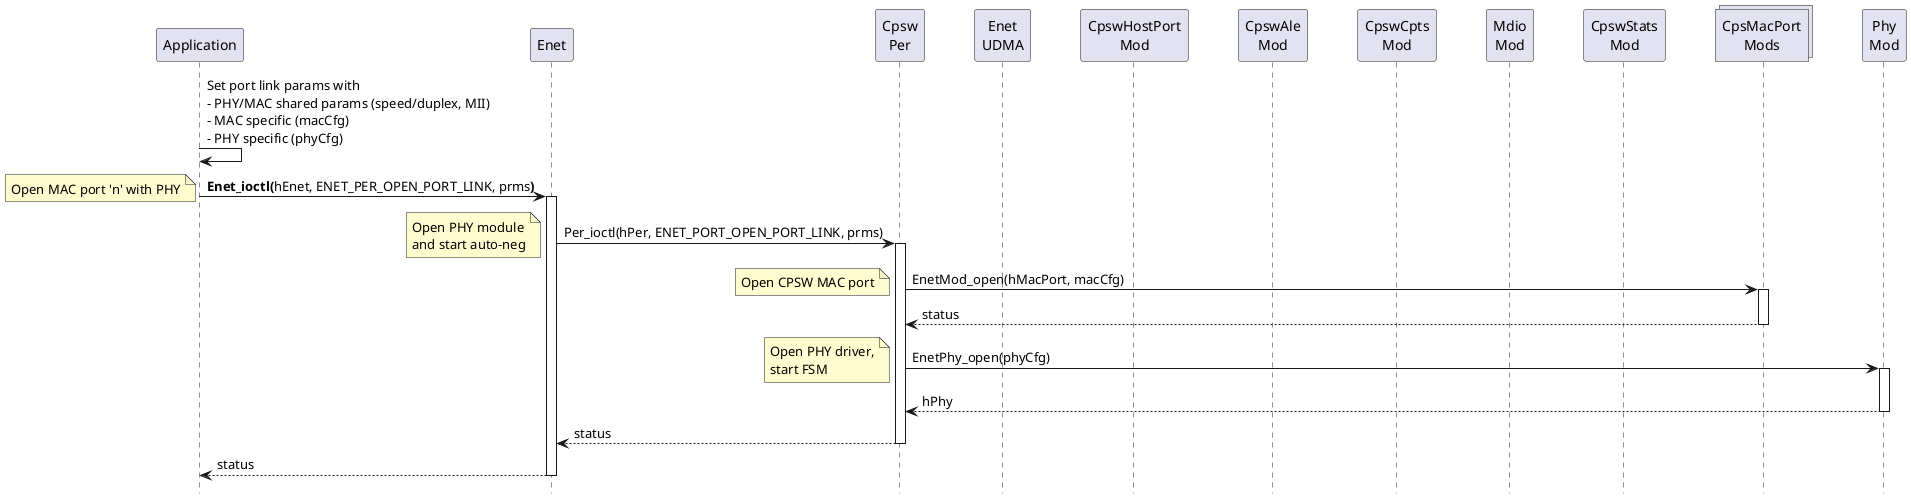 @startuml
'Enet open sequence

skinparam sequenceParticipantPadding 20

skinparam note {
    BackgroundColor #FFFDD0
}

hide footbox

participant App   as "Application"       order 1
participant Enet  as "Enet"              order 2
participant Per   as "Cpsw\nPer"         order 3
participant Dma   as "Enet\nUDMA"        order 4
participant Host  as "CpswHostPort\nMod" order 5
participant Ale   as "CpswAle\nMod"      order 6
participant Cpts  as "CpswCpts\nMod"     order 7
participant Mdio  as "Mdio\nMod"         order 8
participant Stats as "CpswStats\nMod"    order 9
collections Mac   as "CpsMacPort\nMods"  order 10
participant Phy   as "Phy\nMod"          order 11

App   -> App             : Set port link params with\n- PHY/MAC shared params (speed/duplex, MII)\n- MAC specific (macCfg)\n- PHY specific (phyCfg)

App   -> Enet           : <b>Enet_ioctl(</b>hEnet, ENET_PER_OPEN_PORT_LINK, prms<b>)</b>
note left               : Open MAC port 'n' with PHY
activate Enet
Enet  -> Per            : Per_ioctl(hPer, ENET_PORT_OPEN_PORT_LINK, prms)
note left               : Open PHY module\nand start auto-neg
activate Per

Per   -> Mac            : EnetMod_open(hMacPort, macCfg)
note left               : Open CPSW MAC port
activate Mac
Mac  --> Per            : status
deactivate Mac

Per   -> Phy            : EnetPhy_open(phyCfg)
note left               : Open PHY driver,\nstart FSM
activate Phy
Phy  --> Per            : hPhy
deactivate Phy

Per  --> Enet           : status
deactivate Per
Enet --> App            : status
deactivate Enet

@enduml
